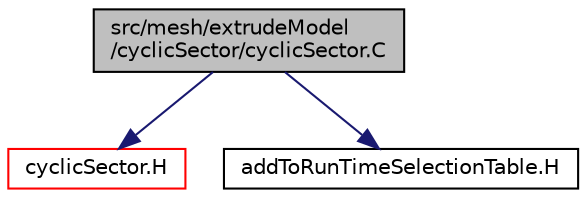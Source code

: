 digraph "src/mesh/extrudeModel/cyclicSector/cyclicSector.C"
{
  bgcolor="transparent";
  edge [fontname="Helvetica",fontsize="10",labelfontname="Helvetica",labelfontsize="10"];
  node [fontname="Helvetica",fontsize="10",shape=record];
  Node0 [label="src/mesh/extrudeModel\l/cyclicSector/cyclicSector.C",height=0.2,width=0.4,color="black", fillcolor="grey75", style="filled", fontcolor="black"];
  Node0 -> Node1 [color="midnightblue",fontsize="10",style="solid",fontname="Helvetica"];
  Node1 [label="cyclicSector.H",height=0.2,width=0.4,color="red",URL="$a07643.html"];
  Node0 -> Node98 [color="midnightblue",fontsize="10",style="solid",fontname="Helvetica"];
  Node98 [label="addToRunTimeSelectionTable.H",height=0.2,width=0.4,color="black",URL="$a09989.html",tooltip="Macros for easy insertion into run-time selection tables. "];
}
